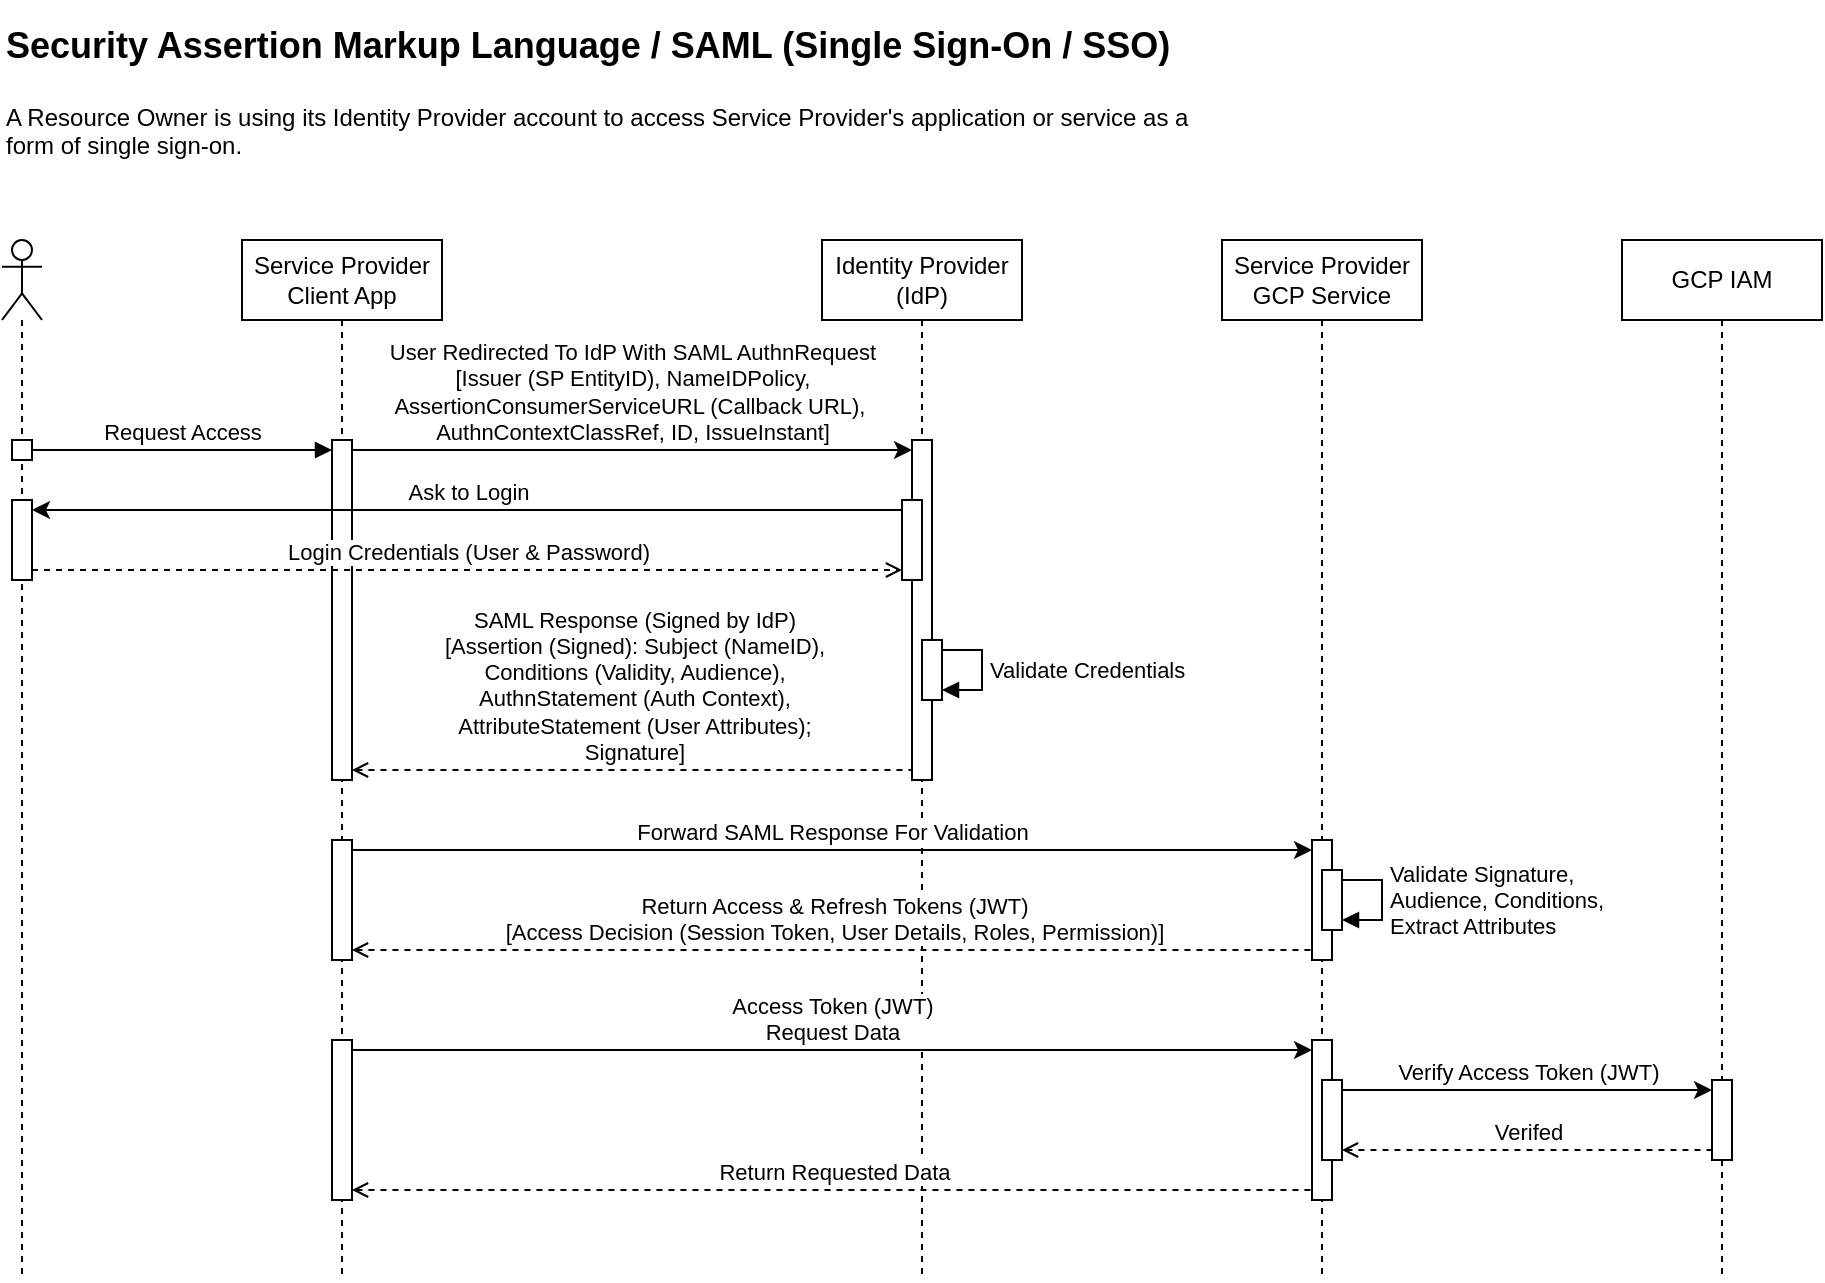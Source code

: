<mxfile version="28.0.7">
  <diagram name="Page-1" id="gVQ29I2tpjpghWNaNWH4">
    <mxGraphModel dx="3626" dy="725" grid="1" gridSize="10" guides="1" tooltips="1" connect="1" arrows="1" fold="1" page="1" pageScale="1" pageWidth="1100" pageHeight="850" background="#ffffff" math="0" shadow="0">
      <root>
        <mxCell id="0" />
        <mxCell id="1" parent="0" />
        <mxCell id="yT4D8Bp4vNeKoLi51JnP-3" value="&lt;h1 style=&quot;margin-top: 0px;&quot;&gt;&lt;font style=&quot;font-size: 18px;&quot;&gt;Security Assertion Markup Language / SAML (Single Sign-On / SSO)&lt;/font&gt;&lt;/h1&gt;&lt;p&gt;A Resource Owner is using its Identity Provider account to access Service Provider&#39;s application or service as a form of single sign-on.&lt;/p&gt;" style="text;html=1;whiteSpace=wrap;overflow=hidden;rounded=0;" parent="1" vertex="1">
          <mxGeometry x="-2160" y="40" width="600" height="90" as="geometry" />
        </mxCell>
        <mxCell id="yT4D8Bp4vNeKoLi51JnP-4" value="&lt;div&gt;Service Provider Client App&lt;/div&gt;" style="shape=umlLifeline;perimeter=lifelinePerimeter;whiteSpace=wrap;html=1;container=1;dropTarget=0;collapsible=0;recursiveResize=0;outlineConnect=0;portConstraint=eastwest;newEdgeStyle={&quot;curved&quot;:0,&quot;rounded&quot;:0};" parent="1" vertex="1">
          <mxGeometry x="-2040" y="160" width="100" height="520" as="geometry" />
        </mxCell>
        <mxCell id="yT4D8Bp4vNeKoLi51JnP-19" value="" style="html=1;points=[[0,0,0,0,5],[0,1,0,0,-5],[1,0,0,0,5],[1,1,0,0,-5]];perimeter=orthogonalPerimeter;outlineConnect=0;targetShapes=umlLifeline;portConstraint=eastwest;newEdgeStyle={&quot;curved&quot;:0,&quot;rounded&quot;:0};" parent="yT4D8Bp4vNeKoLi51JnP-4" vertex="1">
          <mxGeometry x="45" y="100" width="10" height="170" as="geometry" />
        </mxCell>
        <mxCell id="yT4D8Bp4vNeKoLi51JnP-37" value="" style="html=1;points=[[0,0,0,0,5],[0,1,0,0,-5],[1,0,0,0,5],[1,1,0,0,-5]];perimeter=orthogonalPerimeter;outlineConnect=0;targetShapes=umlLifeline;portConstraint=eastwest;newEdgeStyle={&quot;curved&quot;:0,&quot;rounded&quot;:0};" parent="yT4D8Bp4vNeKoLi51JnP-4" vertex="1">
          <mxGeometry x="45" y="300" width="10" height="60" as="geometry" />
        </mxCell>
        <mxCell id="yT4D8Bp4vNeKoLi51JnP-41" value="" style="html=1;points=[[0,0,0,0,5],[0,1,0,0,-5],[1,0,0,0,5],[1,1,0,0,-5]];perimeter=orthogonalPerimeter;outlineConnect=0;targetShapes=umlLifeline;portConstraint=eastwest;newEdgeStyle={&quot;curved&quot;:0,&quot;rounded&quot;:0};" parent="yT4D8Bp4vNeKoLi51JnP-4" vertex="1">
          <mxGeometry x="45" y="400" width="10" height="80" as="geometry" />
        </mxCell>
        <mxCell id="yT4D8Bp4vNeKoLi51JnP-5" value="Identity Provider (IdP)" style="shape=umlLifeline;perimeter=lifelinePerimeter;whiteSpace=wrap;html=1;container=1;dropTarget=0;collapsible=0;recursiveResize=0;outlineConnect=0;portConstraint=eastwest;newEdgeStyle={&quot;curved&quot;:0,&quot;rounded&quot;:0};" parent="1" vertex="1">
          <mxGeometry x="-1750" y="160" width="100" height="520" as="geometry" />
        </mxCell>
        <mxCell id="yT4D8Bp4vNeKoLi51JnP-21" value="" style="html=1;points=[[0,0,0,0,5],[0,1,0,0,-5],[1,0,0,0,5],[1,1,0,0,-5]];perimeter=orthogonalPerimeter;outlineConnect=0;targetShapes=umlLifeline;portConstraint=eastwest;newEdgeStyle={&quot;curved&quot;:0,&quot;rounded&quot;:0};" parent="yT4D8Bp4vNeKoLi51JnP-5" vertex="1">
          <mxGeometry x="45" y="100" width="10" height="170" as="geometry" />
        </mxCell>
        <mxCell id="yT4D8Bp4vNeKoLi51JnP-25" value="" style="html=1;points=[[0,0,0,0,5],[0,1,0,0,-5],[1,0,0,0,5],[1,1,0,0,-5]];perimeter=orthogonalPerimeter;outlineConnect=0;targetShapes=umlLifeline;portConstraint=eastwest;newEdgeStyle={&quot;curved&quot;:0,&quot;rounded&quot;:0};" parent="yT4D8Bp4vNeKoLi51JnP-5" vertex="1">
          <mxGeometry x="40" y="130" width="10" height="40" as="geometry" />
        </mxCell>
        <mxCell id="yT4D8Bp4vNeKoLi51JnP-30" value="" style="html=1;points=[[0,0,0,0,5],[0,1,0,0,-5],[1,0,0,0,5],[1,1,0,0,-5]];perimeter=orthogonalPerimeter;outlineConnect=0;targetShapes=umlLifeline;portConstraint=eastwest;newEdgeStyle={&quot;curved&quot;:0,&quot;rounded&quot;:0};" parent="yT4D8Bp4vNeKoLi51JnP-5" vertex="1">
          <mxGeometry x="50" y="200" width="10" height="30" as="geometry" />
        </mxCell>
        <mxCell id="yT4D8Bp4vNeKoLi51JnP-31" value="Validate Credentials" style="html=1;align=left;spacingLeft=2;endArrow=block;rounded=0;edgeStyle=orthogonalEdgeStyle;curved=0;rounded=0;" parent="yT4D8Bp4vNeKoLi51JnP-5" source="yT4D8Bp4vNeKoLi51JnP-30" target="yT4D8Bp4vNeKoLi51JnP-30" edge="1">
          <mxGeometry relative="1" as="geometry">
            <mxPoint x="80" y="340" as="sourcePoint" />
            <Array as="points" />
            <mxPoint x="115" y="360" as="targetPoint" />
          </mxGeometry>
        </mxCell>
        <mxCell id="yT4D8Bp4vNeKoLi51JnP-7" value="Service Provider GCP Service" style="shape=umlLifeline;perimeter=lifelinePerimeter;whiteSpace=wrap;html=1;container=1;dropTarget=0;collapsible=0;recursiveResize=0;outlineConnect=0;portConstraint=eastwest;newEdgeStyle={&quot;curved&quot;:0,&quot;rounded&quot;:0};" parent="1" vertex="1">
          <mxGeometry x="-1550" y="160" width="100" height="520" as="geometry" />
        </mxCell>
        <mxCell id="yT4D8Bp4vNeKoLi51JnP-42" value="" style="html=1;points=[[0,0,0,0,5],[0,1,0,0,-5],[1,0,0,0,5],[1,1,0,0,-5]];perimeter=orthogonalPerimeter;outlineConnect=0;targetShapes=umlLifeline;portConstraint=eastwest;newEdgeStyle={&quot;curved&quot;:0,&quot;rounded&quot;:0};" parent="yT4D8Bp4vNeKoLi51JnP-7" vertex="1">
          <mxGeometry x="45" y="400" width="10" height="80" as="geometry" />
        </mxCell>
        <mxCell id="yT4D8Bp4vNeKoLi51JnP-38" value="" style="html=1;points=[[0,0,0,0,5],[0,1,0,0,-5],[1,0,0,0,5],[1,1,0,0,-5]];perimeter=orthogonalPerimeter;outlineConnect=0;targetShapes=umlLifeline;portConstraint=eastwest;newEdgeStyle={&quot;curved&quot;:0,&quot;rounded&quot;:0};" parent="yT4D8Bp4vNeKoLi51JnP-7" vertex="1">
          <mxGeometry x="45" y="300" width="10" height="60" as="geometry" />
        </mxCell>
        <mxCell id="mheXvJhTCF1LDH-xaIck-7" value="" style="html=1;points=[[0,0,0,0,5],[0,1,0,0,-5],[1,0,0,0,5],[1,1,0,0,-5]];perimeter=orthogonalPerimeter;outlineConnect=0;targetShapes=umlLifeline;portConstraint=eastwest;newEdgeStyle={&quot;curved&quot;:0,&quot;rounded&quot;:0};" vertex="1" parent="yT4D8Bp4vNeKoLi51JnP-7">
          <mxGeometry x="50" y="315" width="10" height="30" as="geometry" />
        </mxCell>
        <mxCell id="mheXvJhTCF1LDH-xaIck-8" value="&lt;div&gt;Validate Signature,&lt;/div&gt;&lt;div&gt;Audience, Conditions,&lt;/div&gt;&lt;div&gt;Extract Attributes&lt;/div&gt;" style="html=1;align=left;spacingLeft=2;endArrow=block;rounded=0;edgeStyle=orthogonalEdgeStyle;curved=0;rounded=0;" edge="1" parent="yT4D8Bp4vNeKoLi51JnP-7" source="mheXvJhTCF1LDH-xaIck-7" target="mheXvJhTCF1LDH-xaIck-7">
          <mxGeometry relative="1" as="geometry">
            <mxPoint x="260" y="410" as="sourcePoint" />
            <Array as="points" />
            <mxPoint x="295" y="430" as="targetPoint" />
          </mxGeometry>
        </mxCell>
        <mxCell id="yT4D8Bp4vNeKoLi51JnP-47" value="" style="html=1;points=[[0,0,0,0,5],[0,1,0,0,-5],[1,0,0,0,5],[1,1,0,0,-5]];perimeter=orthogonalPerimeter;outlineConnect=0;targetShapes=umlLifeline;portConstraint=eastwest;newEdgeStyle={&quot;curved&quot;:0,&quot;rounded&quot;:0};" parent="yT4D8Bp4vNeKoLi51JnP-7" vertex="1">
          <mxGeometry x="50" y="420" width="10" height="40" as="geometry" />
        </mxCell>
        <mxCell id="yT4D8Bp4vNeKoLi51JnP-15" value="" style="shape=umlLifeline;perimeter=lifelinePerimeter;whiteSpace=wrap;html=1;container=1;dropTarget=0;collapsible=0;recursiveResize=0;outlineConnect=0;portConstraint=eastwest;newEdgeStyle={&quot;curved&quot;:0,&quot;rounded&quot;:0};participant=umlActor;" parent="1" vertex="1">
          <mxGeometry x="-2160" y="160" width="20" height="520" as="geometry" />
        </mxCell>
        <mxCell id="yT4D8Bp4vNeKoLi51JnP-17" value="" style="html=1;points=[[0,0,0,0,5],[0,1,0,0,-5],[1,0,0,0,5],[1,1,0,0,-5]];perimeter=orthogonalPerimeter;outlineConnect=0;targetShapes=umlLifeline;portConstraint=eastwest;newEdgeStyle={&quot;curved&quot;:0,&quot;rounded&quot;:0};" parent="yT4D8Bp4vNeKoLi51JnP-15" vertex="1">
          <mxGeometry x="5" y="100" width="10" height="10" as="geometry" />
        </mxCell>
        <mxCell id="yT4D8Bp4vNeKoLi51JnP-24" value="" style="html=1;points=[[0,0,0,0,5],[0,1,0,0,-5],[1,0,0,0,5],[1,1,0,0,-5]];perimeter=orthogonalPerimeter;outlineConnect=0;targetShapes=umlLifeline;portConstraint=eastwest;newEdgeStyle={&quot;curved&quot;:0,&quot;rounded&quot;:0};" parent="yT4D8Bp4vNeKoLi51JnP-15" vertex="1">
          <mxGeometry x="5" y="130" width="10" height="40" as="geometry" />
        </mxCell>
        <mxCell id="yT4D8Bp4vNeKoLi51JnP-18" value="Request Access" style="html=1;verticalAlign=bottom;endArrow=block;curved=0;rounded=0;exitX=1;exitY=0;exitDx=0;exitDy=5;exitPerimeter=0;entryX=0;entryY=0;entryDx=0;entryDy=5;entryPerimeter=0;" parent="1" source="yT4D8Bp4vNeKoLi51JnP-17" target="yT4D8Bp4vNeKoLi51JnP-19" edge="1">
          <mxGeometry width="80" relative="1" as="geometry">
            <mxPoint x="-2100" y="230" as="sourcePoint" />
            <mxPoint x="-2020" y="310" as="targetPoint" />
          </mxGeometry>
        </mxCell>
        <mxCell id="yT4D8Bp4vNeKoLi51JnP-22" value="&lt;div&gt;User Redirected To IdP With SAML AuthnRequest&lt;/div&gt;&lt;div&gt;[Issuer (SP EntityID),&amp;nbsp;NameIDPolicy,&lt;/div&gt;&lt;div&gt;AssertionConsumerServiceURL (Callback URL),&amp;nbsp;&lt;br&gt;AuthnContextClassRef, ID, IssueInstant]&lt;/div&gt;" style="html=1;verticalAlign=bottom;endArrow=classic;curved=0;rounded=0;exitX=1;exitY=0;exitDx=0;exitDy=5;exitPerimeter=0;entryX=0;entryY=0;entryDx=0;entryDy=5;entryPerimeter=0;endFill=1;" parent="1" source="yT4D8Bp4vNeKoLi51JnP-19" target="yT4D8Bp4vNeKoLi51JnP-21" edge="1">
          <mxGeometry width="80" relative="1" as="geometry">
            <mxPoint x="-2010" y="250" as="sourcePoint" />
            <mxPoint x="-1820" y="250" as="targetPoint" />
            <mxPoint as="offset" />
          </mxGeometry>
        </mxCell>
        <mxCell id="yT4D8Bp4vNeKoLi51JnP-26" value="Ask to Login" style="html=1;verticalAlign=bottom;endArrow=none;curved=0;rounded=0;entryX=0;entryY=0;entryDx=0;entryDy=5;entryPerimeter=0;startArrow=classic;startFill=1;endFill=0;exitX=1;exitY=0;exitDx=0;exitDy=5;exitPerimeter=0;shadow=0;" parent="1" source="yT4D8Bp4vNeKoLi51JnP-24" target="yT4D8Bp4vNeKoLi51JnP-25" edge="1">
          <mxGeometry width="80" relative="1" as="geometry">
            <mxPoint x="-2130" y="270" as="sourcePoint" />
            <mxPoint x="-1740" y="309.5" as="targetPoint" />
          </mxGeometry>
        </mxCell>
        <mxCell id="yT4D8Bp4vNeKoLi51JnP-27" value="Login Credentials (User &amp;amp; Password)" style="html=1;verticalAlign=bottom;endArrow=open;curved=0;rounded=0;entryX=0;entryY=1;entryDx=0;entryDy=-5;entryPerimeter=0;startArrow=none;startFill=0;endFill=0;exitX=1;exitY=1;exitDx=0;exitDy=-5;exitPerimeter=0;shadow=0;dashed=1;" parent="1" source="yT4D8Bp4vNeKoLi51JnP-24" target="yT4D8Bp4vNeKoLi51JnP-25" edge="1">
          <mxGeometry width="80" relative="1" as="geometry">
            <mxPoint x="-2030" y="590" as="sourcePoint" />
            <mxPoint x="-1645" y="590" as="targetPoint" />
          </mxGeometry>
        </mxCell>
        <mxCell id="yT4D8Bp4vNeKoLi51JnP-36" value="&lt;div&gt;SAML Response (Signed by IdP)&lt;/div&gt;&lt;div&gt;[Assertion (Signed): Subject (NameID),&lt;br&gt;Conditions (Validity, Audience),&lt;/div&gt;&lt;div&gt;AuthnStatement (Auth Context),&lt;br&gt;AttributeStatement (User Attributes);&lt;br&gt;Signature]&lt;/div&gt;" style="html=1;verticalAlign=bottom;endArrow=none;curved=0;rounded=0;entryX=0;entryY=1;entryDx=0;entryDy=-5;entryPerimeter=0;startArrow=open;startFill=0;endFill=0;shadow=0;dashed=1;exitX=1;exitY=1;exitDx=0;exitDy=-5;exitPerimeter=0;" parent="1" source="yT4D8Bp4vNeKoLi51JnP-19" target="yT4D8Bp4vNeKoLi51JnP-21" edge="1">
          <mxGeometry x="0.003" width="80" relative="1" as="geometry">
            <mxPoint x="-1930" y="410" as="sourcePoint" />
            <mxPoint x="-1545" y="410" as="targetPoint" />
            <mxPoint as="offset" />
          </mxGeometry>
        </mxCell>
        <mxCell id="yT4D8Bp4vNeKoLi51JnP-39" value="Forward SAML Response For Validation" style="html=1;verticalAlign=bottom;endArrow=classic;curved=0;rounded=0;exitX=1;exitY=0;exitDx=0;exitDy=5;exitPerimeter=0;entryX=0;entryY=0;entryDx=0;entryDy=5;entryPerimeter=0;endFill=1;" parent="1" source="yT4D8Bp4vNeKoLi51JnP-37" target="yT4D8Bp4vNeKoLi51JnP-38" edge="1">
          <mxGeometry width="80" relative="1" as="geometry">
            <mxPoint x="-1910" y="550" as="sourcePoint" />
            <mxPoint x="-1720" y="550" as="targetPoint" />
          </mxGeometry>
        </mxCell>
        <mxCell id="yT4D8Bp4vNeKoLi51JnP-40" value="&lt;div&gt;Return Access &amp;amp; Refresh Tokens (JWT)&lt;/div&gt;&lt;div&gt;[Access Decision (Session Token, User Details, Roles, Permission)]&lt;/div&gt;" style="html=1;verticalAlign=bottom;endArrow=none;curved=0;rounded=0;entryX=0;entryY=1;entryDx=0;entryDy=-5;entryPerimeter=0;startArrow=open;startFill=0;endFill=0;shadow=0;dashed=1;exitX=1;exitY=1;exitDx=0;exitDy=-5;exitPerimeter=0;" parent="1" source="yT4D8Bp4vNeKoLi51JnP-37" target="yT4D8Bp4vNeKoLi51JnP-38" edge="1">
          <mxGeometry x="0.003" width="80" relative="1" as="geometry">
            <mxPoint x="-1890" y="610" as="sourcePoint" />
            <mxPoint x="-1700" y="610" as="targetPoint" />
            <mxPoint as="offset" />
          </mxGeometry>
        </mxCell>
        <mxCell id="yT4D8Bp4vNeKoLi51JnP-43" value="&lt;div&gt;Access Token (JWT)&lt;/div&gt;&lt;div&gt;Request Data&lt;/div&gt;" style="html=1;verticalAlign=bottom;endArrow=classic;curved=0;rounded=0;entryX=0;entryY=0;entryDx=0;entryDy=5;entryPerimeter=0;endFill=1;exitX=1;exitY=0;exitDx=0;exitDy=5;exitPerimeter=0;" parent="1" source="yT4D8Bp4vNeKoLi51JnP-41" target="yT4D8Bp4vNeKoLi51JnP-42" edge="1">
          <mxGeometry width="80" relative="1" as="geometry">
            <mxPoint x="-2010" y="580" as="sourcePoint" />
            <mxPoint x="-1820" y="580" as="targetPoint" />
          </mxGeometry>
        </mxCell>
        <mxCell id="yT4D8Bp4vNeKoLi51JnP-46" value="Return Requested Data" style="html=1;verticalAlign=bottom;endArrow=none;curved=0;rounded=0;entryX=0;entryY=1;entryDx=0;entryDy=-5;entryPerimeter=0;startArrow=open;startFill=0;endFill=0;shadow=0;dashed=1;exitX=1;exitY=1;exitDx=0;exitDy=-5;exitPerimeter=0;" parent="1" source="yT4D8Bp4vNeKoLi51JnP-41" target="yT4D8Bp4vNeKoLi51JnP-42" edge="1">
          <mxGeometry x="0.003" width="80" relative="1" as="geometry">
            <mxPoint x="-1910" y="700" as="sourcePoint" />
            <mxPoint x="-1720" y="700" as="targetPoint" />
            <mxPoint as="offset" />
          </mxGeometry>
        </mxCell>
        <mxCell id="yT4D8Bp4vNeKoLi51JnP-49" value="Verify Access Token (JWT)" style="html=1;verticalAlign=bottom;endArrow=classic;curved=0;rounded=0;exitX=1;exitY=0;exitDx=0;exitDy=5;exitPerimeter=0;entryX=0;entryY=0;entryDx=0;entryDy=5;entryPerimeter=0;endFill=1;" parent="1" source="yT4D8Bp4vNeKoLi51JnP-47" target="yT4D8Bp4vNeKoLi51JnP-48" edge="1">
          <mxGeometry width="80" relative="1" as="geometry">
            <mxPoint x="-1910" y="595" as="sourcePoint" />
            <mxPoint x="-1615" y="650" as="targetPoint" />
          </mxGeometry>
        </mxCell>
        <mxCell id="yT4D8Bp4vNeKoLi51JnP-50" value="Verifed" style="html=1;verticalAlign=bottom;endArrow=none;curved=0;rounded=0;entryX=0;entryY=1;entryDx=0;entryDy=-5;entryPerimeter=0;startArrow=open;startFill=0;endFill=0;shadow=0;dashed=1;exitX=1;exitY=1;exitDx=0;exitDy=-5;exitPerimeter=0;" parent="1" source="yT4D8Bp4vNeKoLi51JnP-47" target="yT4D8Bp4vNeKoLi51JnP-48" edge="1">
          <mxGeometry x="0.003" width="80" relative="1" as="geometry">
            <mxPoint x="-1780" y="640" as="sourcePoint" />
            <mxPoint x="-1595" y="710" as="targetPoint" />
            <mxPoint as="offset" />
          </mxGeometry>
        </mxCell>
        <mxCell id="mheXvJhTCF1LDH-xaIck-1" value="GCP IAM" style="shape=umlLifeline;perimeter=lifelinePerimeter;whiteSpace=wrap;html=1;container=1;dropTarget=0;collapsible=0;recursiveResize=0;outlineConnect=0;portConstraint=eastwest;newEdgeStyle={&quot;curved&quot;:0,&quot;rounded&quot;:0};" vertex="1" parent="1">
          <mxGeometry x="-1350" y="160" width="100" height="520" as="geometry" />
        </mxCell>
        <mxCell id="yT4D8Bp4vNeKoLi51JnP-48" value="" style="html=1;points=[[0,0,0,0,5],[0,1,0,0,-5],[1,0,0,0,5],[1,1,0,0,-5]];perimeter=orthogonalPerimeter;outlineConnect=0;targetShapes=umlLifeline;portConstraint=eastwest;newEdgeStyle={&quot;curved&quot;:0,&quot;rounded&quot;:0};" parent="mheXvJhTCF1LDH-xaIck-1" vertex="1">
          <mxGeometry x="45" y="420" width="10" height="40" as="geometry" />
        </mxCell>
      </root>
    </mxGraphModel>
  </diagram>
</mxfile>
